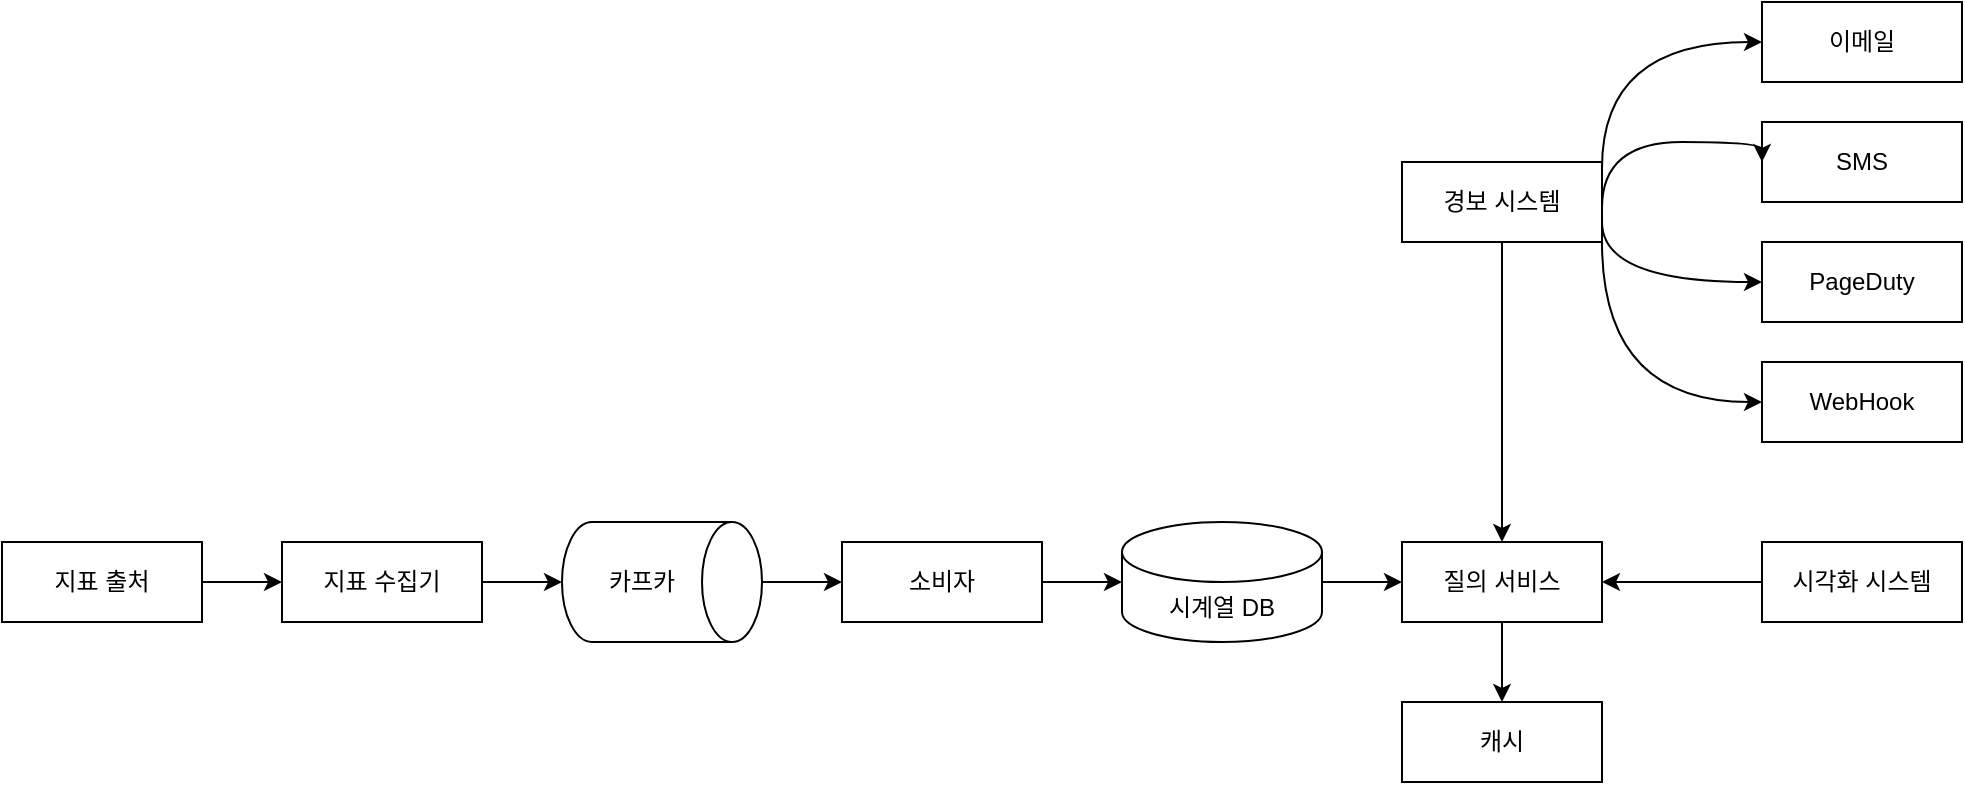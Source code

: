 <mxfile version="24.0.7" type="device">
  <diagram name="페이지-1" id="mEju_CCPiQIIO7ooAdxl">
    <mxGraphModel dx="2186" dy="802" grid="1" gridSize="10" guides="1" tooltips="1" connect="1" arrows="1" fold="1" page="1" pageScale="1" pageWidth="827" pageHeight="1169" math="0" shadow="0">
      <root>
        <mxCell id="0" />
        <mxCell id="1" parent="0" />
        <mxCell id="fhEyWGHZXobxeUYgGWvz-8" style="edgeStyle=orthogonalEdgeStyle;rounded=0;orthogonalLoop=1;jettySize=auto;html=1;exitX=1;exitY=0.5;exitDx=0;exitDy=0;entryX=0;entryY=0.5;entryDx=0;entryDy=0;" edge="1" parent="1" source="fhEyWGHZXobxeUYgGWvz-1" target="fhEyWGHZXobxeUYgGWvz-2">
          <mxGeometry relative="1" as="geometry" />
        </mxCell>
        <mxCell id="fhEyWGHZXobxeUYgGWvz-1" value="지표 출처" style="rounded=0;whiteSpace=wrap;html=1;" vertex="1" parent="1">
          <mxGeometry x="-260" y="360" width="100" height="40" as="geometry" />
        </mxCell>
        <mxCell id="fhEyWGHZXobxeUYgGWvz-30" style="edgeStyle=orthogonalEdgeStyle;rounded=0;orthogonalLoop=1;jettySize=auto;html=1;exitX=1;exitY=0.5;exitDx=0;exitDy=0;" edge="1" parent="1" source="fhEyWGHZXobxeUYgGWvz-2">
          <mxGeometry relative="1" as="geometry">
            <mxPoint x="20" y="380" as="targetPoint" />
          </mxGeometry>
        </mxCell>
        <mxCell id="fhEyWGHZXobxeUYgGWvz-2" value="지표 수집기" style="rounded=0;whiteSpace=wrap;html=1;" vertex="1" parent="1">
          <mxGeometry x="-120" y="360" width="100" height="40" as="geometry" />
        </mxCell>
        <mxCell id="fhEyWGHZXobxeUYgGWvz-37" style="edgeStyle=orthogonalEdgeStyle;rounded=0;orthogonalLoop=1;jettySize=auto;html=1;exitX=0.5;exitY=1;exitDx=0;exitDy=0;entryX=0.5;entryY=0;entryDx=0;entryDy=0;" edge="1" parent="1" source="fhEyWGHZXobxeUYgGWvz-3" target="fhEyWGHZXobxeUYgGWvz-6">
          <mxGeometry relative="1" as="geometry" />
        </mxCell>
        <mxCell id="fhEyWGHZXobxeUYgGWvz-3" value="질의 서비스" style="rounded=0;whiteSpace=wrap;html=1;" vertex="1" parent="1">
          <mxGeometry x="440" y="360" width="100" height="40" as="geometry" />
        </mxCell>
        <mxCell id="fhEyWGHZXobxeUYgGWvz-34" style="edgeStyle=orthogonalEdgeStyle;rounded=0;orthogonalLoop=1;jettySize=auto;html=1;exitX=1;exitY=0.5;exitDx=0;exitDy=0;exitPerimeter=0;entryX=0;entryY=0.5;entryDx=0;entryDy=0;" edge="1" parent="1" source="fhEyWGHZXobxeUYgGWvz-4" target="fhEyWGHZXobxeUYgGWvz-3">
          <mxGeometry relative="1" as="geometry" />
        </mxCell>
        <mxCell id="fhEyWGHZXobxeUYgGWvz-4" value="시계열 DB" style="shape=cylinder3;whiteSpace=wrap;html=1;boundedLbl=1;backgroundOutline=1;size=15;" vertex="1" parent="1">
          <mxGeometry x="300" y="350" width="100" height="60" as="geometry" />
        </mxCell>
        <mxCell id="fhEyWGHZXobxeUYgGWvz-5" value="&lt;div&gt;경보 시스템&lt;/div&gt;" style="rounded=0;whiteSpace=wrap;html=1;" vertex="1" parent="1">
          <mxGeometry x="440" y="170" width="100" height="40" as="geometry" />
        </mxCell>
        <mxCell id="fhEyWGHZXobxeUYgGWvz-6" value="&lt;div&gt;캐시&lt;/div&gt;" style="rounded=0;whiteSpace=wrap;html=1;" vertex="1" parent="1">
          <mxGeometry x="440" y="440" width="100" height="40" as="geometry" />
        </mxCell>
        <mxCell id="fhEyWGHZXobxeUYgGWvz-16" style="edgeStyle=orthogonalEdgeStyle;rounded=0;orthogonalLoop=1;jettySize=auto;html=1;exitX=0.5;exitY=1;exitDx=0;exitDy=0;entryX=0.5;entryY=0;entryDx=0;entryDy=0;" edge="1" parent="1" source="fhEyWGHZXobxeUYgGWvz-5" target="fhEyWGHZXobxeUYgGWvz-3">
          <mxGeometry relative="1" as="geometry">
            <mxPoint x="410" y="403" as="sourcePoint" />
            <mxPoint x="450" y="400" as="targetPoint" />
            <Array as="points">
              <mxPoint x="490" y="260" />
              <mxPoint x="490" y="360" />
            </Array>
          </mxGeometry>
        </mxCell>
        <mxCell id="fhEyWGHZXobxeUYgGWvz-18" value="&lt;div&gt;이메일&lt;/div&gt;" style="rounded=0;whiteSpace=wrap;html=1;" vertex="1" parent="1">
          <mxGeometry x="620" y="90" width="100" height="40" as="geometry" />
        </mxCell>
        <mxCell id="fhEyWGHZXobxeUYgGWvz-19" value="&lt;div&gt;SMS&lt;/div&gt;" style="rounded=0;whiteSpace=wrap;html=1;" vertex="1" parent="1">
          <mxGeometry x="620" y="150" width="100" height="40" as="geometry" />
        </mxCell>
        <mxCell id="fhEyWGHZXobxeUYgGWvz-20" value="&lt;div&gt;PageDuty&lt;/div&gt;" style="rounded=0;whiteSpace=wrap;html=1;" vertex="1" parent="1">
          <mxGeometry x="620" y="210" width="100" height="40" as="geometry" />
        </mxCell>
        <mxCell id="fhEyWGHZXobxeUYgGWvz-21" value="&lt;div&gt;WebHook&lt;/div&gt;" style="rounded=0;whiteSpace=wrap;html=1;" vertex="1" parent="1">
          <mxGeometry x="620" y="270" width="100" height="40" as="geometry" />
        </mxCell>
        <mxCell id="fhEyWGHZXobxeUYgGWvz-22" style="edgeStyle=orthogonalEdgeStyle;rounded=0;orthogonalLoop=1;jettySize=auto;html=1;exitX=1;exitY=0;exitDx=0;exitDy=52.5;entryX=0;entryY=0.5;entryDx=0;entryDy=0;exitPerimeter=0;curved=1;" edge="1" parent="1" target="fhEyWGHZXobxeUYgGWvz-18">
          <mxGeometry relative="1" as="geometry">
            <mxPoint x="540" y="173" as="sourcePoint" />
            <mxPoint x="620" y="70" as="targetPoint" />
            <Array as="points">
              <mxPoint x="540" y="110" />
            </Array>
          </mxGeometry>
        </mxCell>
        <mxCell id="fhEyWGHZXobxeUYgGWvz-23" style="edgeStyle=orthogonalEdgeStyle;rounded=0;orthogonalLoop=1;jettySize=auto;html=1;entryX=0;entryY=0.5;entryDx=0;entryDy=0;curved=1;" edge="1" parent="1" target="fhEyWGHZXobxeUYgGWvz-21">
          <mxGeometry relative="1" as="geometry">
            <mxPoint x="540" y="210" as="sourcePoint" />
            <mxPoint x="580" y="230" as="targetPoint" />
            <Array as="points">
              <mxPoint x="540" y="290" />
            </Array>
          </mxGeometry>
        </mxCell>
        <mxCell id="fhEyWGHZXobxeUYgGWvz-24" style="edgeStyle=orthogonalEdgeStyle;rounded=0;orthogonalLoop=1;jettySize=auto;html=1;exitX=1;exitY=0;exitDx=0;exitDy=52.5;entryX=0;entryY=0.5;entryDx=0;entryDy=0;exitPerimeter=0;curved=1;" edge="1" parent="1" target="fhEyWGHZXobxeUYgGWvz-19">
          <mxGeometry relative="1" as="geometry">
            <mxPoint x="540" y="193" as="sourcePoint" />
            <mxPoint x="580" y="190" as="targetPoint" />
            <Array as="points">
              <mxPoint x="540" y="160" />
              <mxPoint x="620" y="160" />
            </Array>
          </mxGeometry>
        </mxCell>
        <mxCell id="fhEyWGHZXobxeUYgGWvz-25" style="edgeStyle=orthogonalEdgeStyle;rounded=0;orthogonalLoop=1;jettySize=auto;html=1;exitX=1;exitY=0.75;exitDx=0;exitDy=0;entryX=0;entryY=0.5;entryDx=0;entryDy=0;curved=1;" edge="1" parent="1" source="fhEyWGHZXobxeUYgGWvz-5" target="fhEyWGHZXobxeUYgGWvz-20">
          <mxGeometry relative="1" as="geometry">
            <mxPoint x="540" y="213" as="sourcePoint" />
            <mxPoint x="580" y="210" as="targetPoint" />
            <Array as="points">
              <mxPoint x="540" y="230" />
            </Array>
          </mxGeometry>
        </mxCell>
        <mxCell id="fhEyWGHZXobxeUYgGWvz-27" value="소비자" style="rounded=0;whiteSpace=wrap;html=1;" vertex="1" parent="1">
          <mxGeometry x="160" y="360" width="100" height="40" as="geometry" />
        </mxCell>
        <mxCell id="fhEyWGHZXobxeUYgGWvz-28" value="" style="shape=cylinder3;whiteSpace=wrap;html=1;boundedLbl=1;backgroundOutline=1;size=15;rotation=90;" vertex="1" parent="1">
          <mxGeometry x="40" y="330" width="60" height="100" as="geometry" />
        </mxCell>
        <mxCell id="fhEyWGHZXobxeUYgGWvz-31" style="edgeStyle=orthogonalEdgeStyle;rounded=0;orthogonalLoop=1;jettySize=auto;html=1;exitX=1;exitY=0.5;exitDx=0;exitDy=0;" edge="1" parent="1" source="fhEyWGHZXobxeUYgGWvz-29" target="fhEyWGHZXobxeUYgGWvz-27">
          <mxGeometry relative="1" as="geometry" />
        </mxCell>
        <mxCell id="fhEyWGHZXobxeUYgGWvz-29" value="카프카" style="rounded=0;whiteSpace=wrap;html=1;strokeColor=none;fillColor=none;" vertex="1" parent="1">
          <mxGeometry y="350" width="120" height="60" as="geometry" />
        </mxCell>
        <mxCell id="fhEyWGHZXobxeUYgGWvz-32" style="edgeStyle=orthogonalEdgeStyle;rounded=0;orthogonalLoop=1;jettySize=auto;html=1;exitX=1;exitY=0.5;exitDx=0;exitDy=0;entryX=0;entryY=0.5;entryDx=0;entryDy=0;entryPerimeter=0;" edge="1" parent="1" source="fhEyWGHZXobxeUYgGWvz-27" target="fhEyWGHZXobxeUYgGWvz-4">
          <mxGeometry relative="1" as="geometry" />
        </mxCell>
        <mxCell id="fhEyWGHZXobxeUYgGWvz-35" style="edgeStyle=orthogonalEdgeStyle;rounded=0;orthogonalLoop=1;jettySize=auto;html=1;exitX=0;exitY=0.5;exitDx=0;exitDy=0;entryX=1;entryY=0.5;entryDx=0;entryDy=0;" edge="1" parent="1" source="fhEyWGHZXobxeUYgGWvz-33" target="fhEyWGHZXobxeUYgGWvz-3">
          <mxGeometry relative="1" as="geometry" />
        </mxCell>
        <mxCell id="fhEyWGHZXobxeUYgGWvz-33" value="시각화 시스템" style="rounded=0;whiteSpace=wrap;html=1;" vertex="1" parent="1">
          <mxGeometry x="620" y="360" width="100" height="40" as="geometry" />
        </mxCell>
      </root>
    </mxGraphModel>
  </diagram>
</mxfile>
